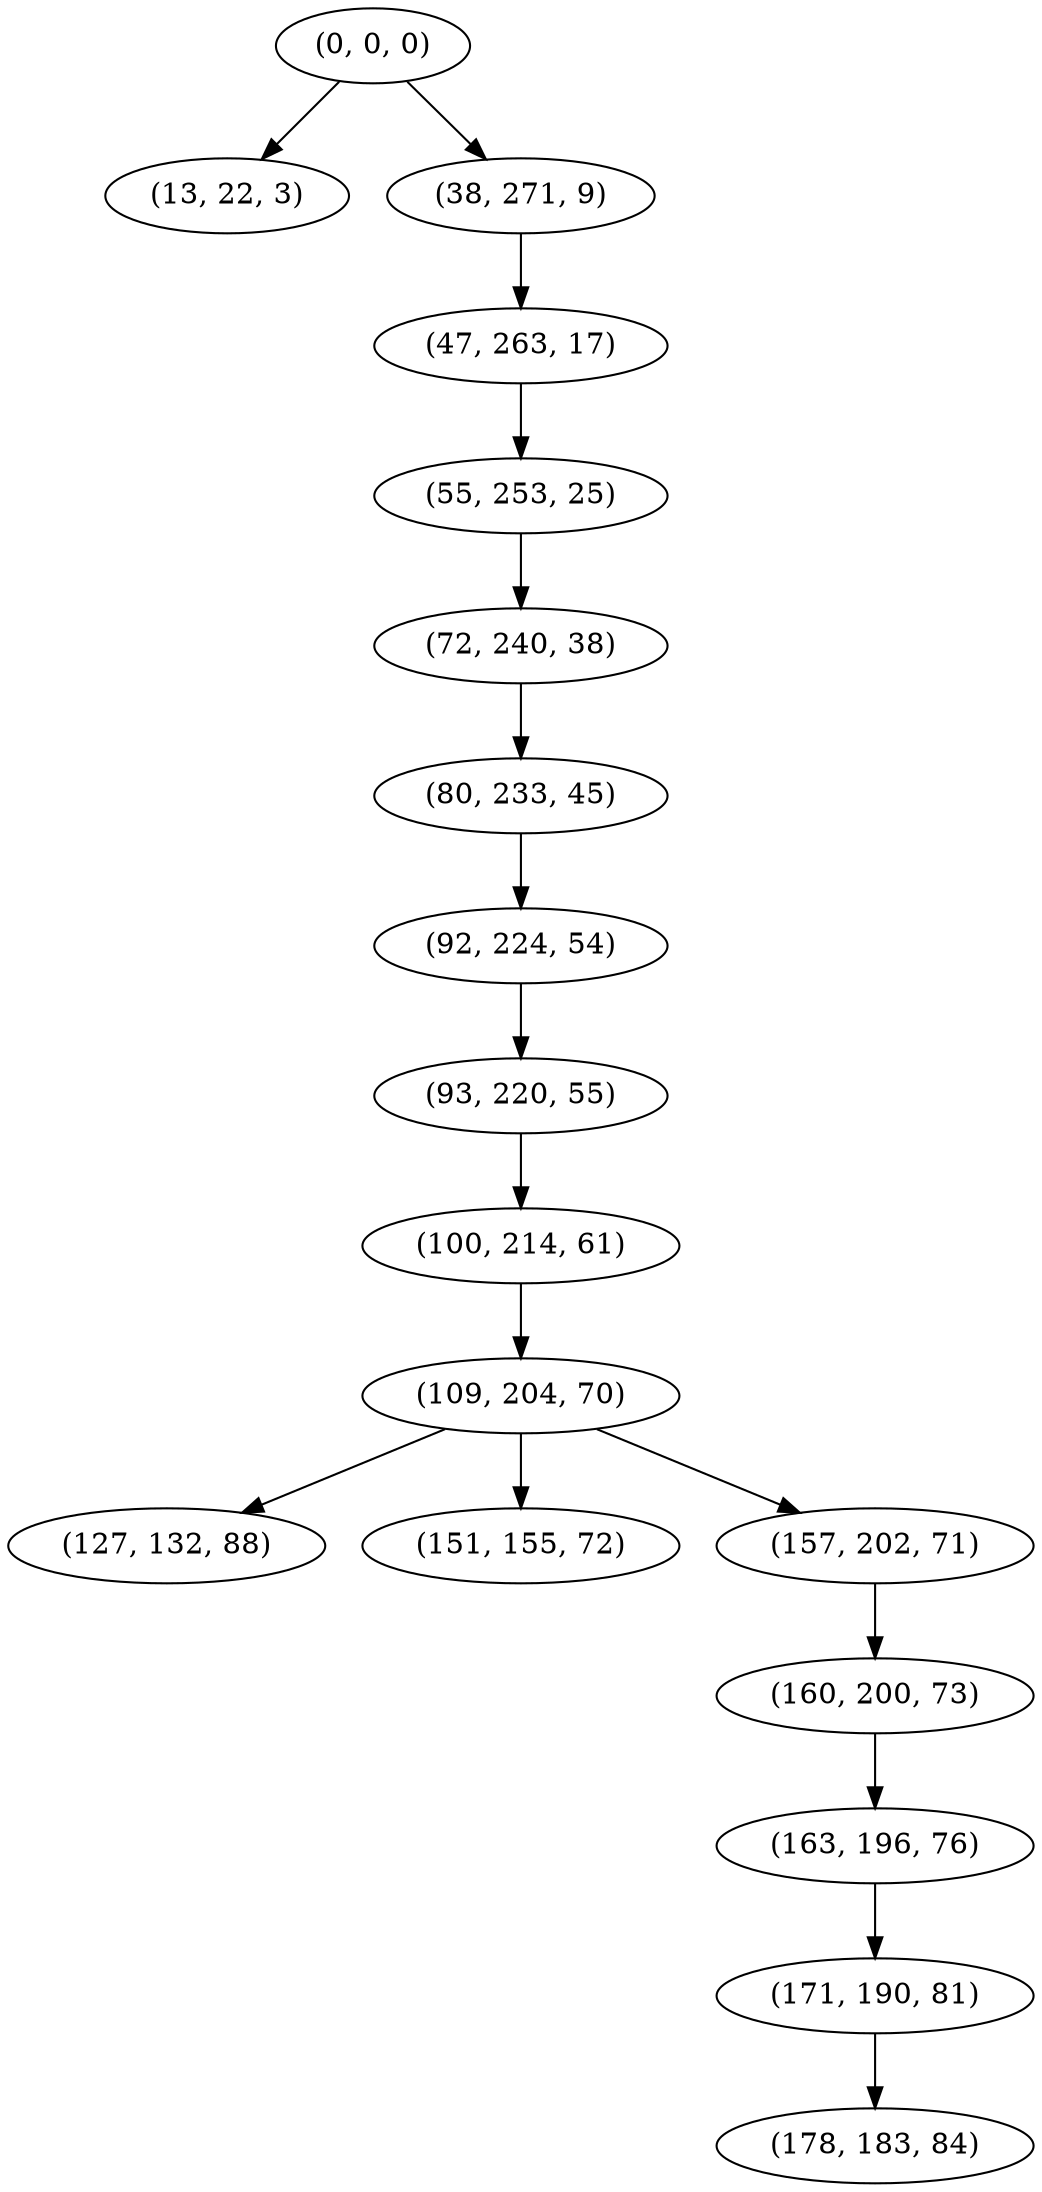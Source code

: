digraph tree {
    "(0, 0, 0)";
    "(13, 22, 3)";
    "(38, 271, 9)";
    "(47, 263, 17)";
    "(55, 253, 25)";
    "(72, 240, 38)";
    "(80, 233, 45)";
    "(92, 224, 54)";
    "(93, 220, 55)";
    "(100, 214, 61)";
    "(109, 204, 70)";
    "(127, 132, 88)";
    "(151, 155, 72)";
    "(157, 202, 71)";
    "(160, 200, 73)";
    "(163, 196, 76)";
    "(171, 190, 81)";
    "(178, 183, 84)";
    "(0, 0, 0)" -> "(13, 22, 3)";
    "(0, 0, 0)" -> "(38, 271, 9)";
    "(38, 271, 9)" -> "(47, 263, 17)";
    "(47, 263, 17)" -> "(55, 253, 25)";
    "(55, 253, 25)" -> "(72, 240, 38)";
    "(72, 240, 38)" -> "(80, 233, 45)";
    "(80, 233, 45)" -> "(92, 224, 54)";
    "(92, 224, 54)" -> "(93, 220, 55)";
    "(93, 220, 55)" -> "(100, 214, 61)";
    "(100, 214, 61)" -> "(109, 204, 70)";
    "(109, 204, 70)" -> "(127, 132, 88)";
    "(109, 204, 70)" -> "(151, 155, 72)";
    "(109, 204, 70)" -> "(157, 202, 71)";
    "(157, 202, 71)" -> "(160, 200, 73)";
    "(160, 200, 73)" -> "(163, 196, 76)";
    "(163, 196, 76)" -> "(171, 190, 81)";
    "(171, 190, 81)" -> "(178, 183, 84)";
}
